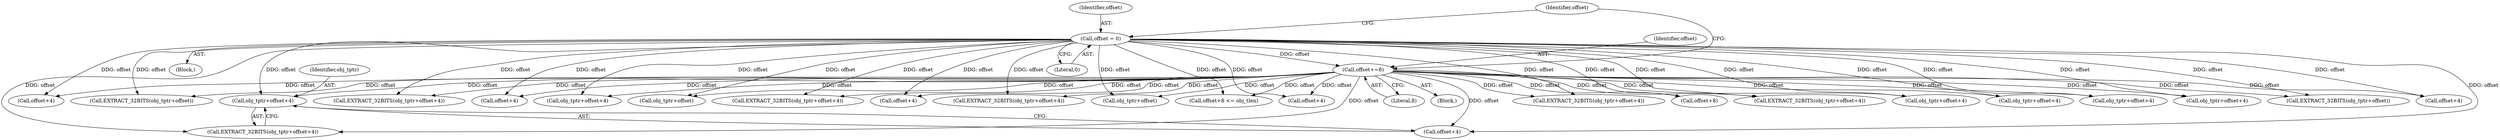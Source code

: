 digraph "0_tcpdump_a25211918f2e790c67d859d20ccf8dbb81da1598@pointer" {
"1001422" [label="(Call,obj_tptr+offset+4)"];
"1001466" [label="(Call,offset+=8)"];
"1001363" [label="(Call,offset = 0)"];
"1001422" [label="(Call,obj_tptr+offset+4)"];
"1001372" [label="(Block,)"];
"1001434" [label="(Call,obj_tptr+offset+4)"];
"1001383" [label="(Call,EXTRACT_32BITS(obj_tptr+offset))"];
"1001433" [label="(Call,EXTRACT_32BITS(obj_tptr+offset+4))"];
"1001363" [label="(Call,offset = 0)"];
"1001451" [label="(Call,EXTRACT_32BITS(obj_tptr+offset+4))"];
"1001143" [label="(Block,)"];
"1001406" [label="(Call,obj_tptr+offset+4)"];
"1001467" [label="(Identifier,offset)"];
"1001468" [label="(Literal,8)"];
"1001364" [label="(Identifier,offset)"];
"1001424" [label="(Call,offset+4)"];
"1001460" [label="(Call,obj_tptr+offset+4)"];
"1001462" [label="(Call,offset+4)"];
"1001405" [label="(Call,EXTRACT_32BITS(obj_tptr+offset+4))"];
"1001369" [label="(Identifier,offset)"];
"1001408" [label="(Call,offset+4)"];
"1001395" [label="(Call,EXTRACT_32BITS(obj_tptr+offset+4))"];
"1001459" [label="(Call,EXTRACT_32BITS(obj_tptr+offset+4))"];
"1001452" [label="(Call,obj_tptr+offset+4)"];
"1001436" [label="(Call,offset+4)"];
"1001423" [label="(Identifier,obj_tptr)"];
"1001466" [label="(Call,offset+=8)"];
"1001398" [label="(Call,offset+4)"];
"1001365" [label="(Literal,0)"];
"1001454" [label="(Call,offset+4)"];
"1001421" [label="(Call,EXTRACT_32BITS(obj_tptr+offset+4))"];
"1001379" [label="(Call,EXTRACT_32BITS(obj_tptr+offset))"];
"1001367" [label="(Call,offset+8 <= obj_tlen)"];
"1001396" [label="(Call,obj_tptr+offset+4)"];
"1001380" [label="(Call,obj_tptr+offset)"];
"1001384" [label="(Call,obj_tptr+offset)"];
"1001368" [label="(Call,offset+8)"];
"1001422" -> "1001421"  [label="AST: "];
"1001422" -> "1001424"  [label="CFG: "];
"1001423" -> "1001422"  [label="AST: "];
"1001424" -> "1001422"  [label="AST: "];
"1001421" -> "1001422"  [label="CFG: "];
"1001466" -> "1001422"  [label="DDG: offset"];
"1001363" -> "1001422"  [label="DDG: offset"];
"1001466" -> "1001372"  [label="AST: "];
"1001466" -> "1001468"  [label="CFG: "];
"1001467" -> "1001466"  [label="AST: "];
"1001468" -> "1001466"  [label="AST: "];
"1001369" -> "1001466"  [label="CFG: "];
"1001466" -> "1001367"  [label="DDG: offset"];
"1001466" -> "1001368"  [label="DDG: offset"];
"1001466" -> "1001379"  [label="DDG: offset"];
"1001466" -> "1001380"  [label="DDG: offset"];
"1001466" -> "1001383"  [label="DDG: offset"];
"1001466" -> "1001384"  [label="DDG: offset"];
"1001466" -> "1001395"  [label="DDG: offset"];
"1001466" -> "1001396"  [label="DDG: offset"];
"1001466" -> "1001398"  [label="DDG: offset"];
"1001466" -> "1001405"  [label="DDG: offset"];
"1001466" -> "1001406"  [label="DDG: offset"];
"1001466" -> "1001408"  [label="DDG: offset"];
"1001466" -> "1001421"  [label="DDG: offset"];
"1001466" -> "1001424"  [label="DDG: offset"];
"1001466" -> "1001433"  [label="DDG: offset"];
"1001466" -> "1001434"  [label="DDG: offset"];
"1001466" -> "1001436"  [label="DDG: offset"];
"1001466" -> "1001451"  [label="DDG: offset"];
"1001466" -> "1001452"  [label="DDG: offset"];
"1001466" -> "1001454"  [label="DDG: offset"];
"1001466" -> "1001459"  [label="DDG: offset"];
"1001466" -> "1001460"  [label="DDG: offset"];
"1001466" -> "1001462"  [label="DDG: offset"];
"1001363" -> "1001466"  [label="DDG: offset"];
"1001363" -> "1001143"  [label="AST: "];
"1001363" -> "1001365"  [label="CFG: "];
"1001364" -> "1001363"  [label="AST: "];
"1001365" -> "1001363"  [label="AST: "];
"1001369" -> "1001363"  [label="CFG: "];
"1001363" -> "1001367"  [label="DDG: offset"];
"1001363" -> "1001368"  [label="DDG: offset"];
"1001363" -> "1001379"  [label="DDG: offset"];
"1001363" -> "1001380"  [label="DDG: offset"];
"1001363" -> "1001383"  [label="DDG: offset"];
"1001363" -> "1001384"  [label="DDG: offset"];
"1001363" -> "1001395"  [label="DDG: offset"];
"1001363" -> "1001396"  [label="DDG: offset"];
"1001363" -> "1001398"  [label="DDG: offset"];
"1001363" -> "1001405"  [label="DDG: offset"];
"1001363" -> "1001406"  [label="DDG: offset"];
"1001363" -> "1001408"  [label="DDG: offset"];
"1001363" -> "1001421"  [label="DDG: offset"];
"1001363" -> "1001424"  [label="DDG: offset"];
"1001363" -> "1001433"  [label="DDG: offset"];
"1001363" -> "1001434"  [label="DDG: offset"];
"1001363" -> "1001436"  [label="DDG: offset"];
"1001363" -> "1001451"  [label="DDG: offset"];
"1001363" -> "1001452"  [label="DDG: offset"];
"1001363" -> "1001454"  [label="DDG: offset"];
"1001363" -> "1001459"  [label="DDG: offset"];
"1001363" -> "1001460"  [label="DDG: offset"];
"1001363" -> "1001462"  [label="DDG: offset"];
}
